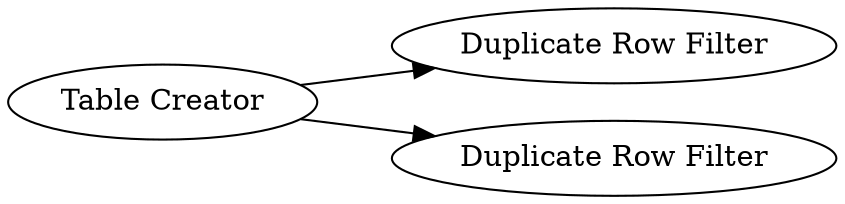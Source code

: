 digraph {
	4 -> 6
	4 -> 5
	5 [label="Duplicate Row Filter"]
	4 [label="Table Creator"]
	6 [label="Duplicate Row Filter"]
	rankdir=LR
}
